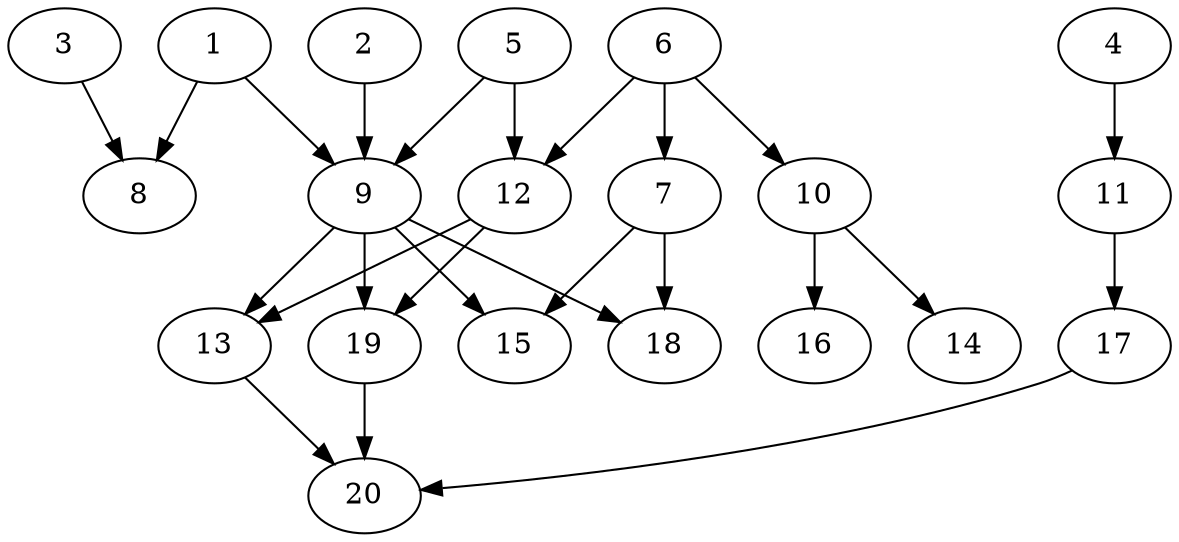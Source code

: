 // DAG automatically generated by daggen at Wed Jul 24 22:02:40 2019
// ./daggen --dot -n 20 --ccr 0.3 --fat 0.6 --regular 0.5 --density 0.5 --mindata 5242880 --maxdata 52428800 
digraph G {
  1 [size="37884587", alpha="0.12", expect_size="11365376"] 
  1 -> 8 [size ="11365376"]
  1 -> 9 [size ="11365376"]
  2 [size="43448320", alpha="0.01", expect_size="13034496"] 
  2 -> 9 [size ="13034496"]
  3 [size="24183467", alpha="0.06", expect_size="7255040"] 
  3 -> 8 [size ="7255040"]
  4 [size="21626880", alpha="0.20", expect_size="6488064"] 
  4 -> 11 [size ="6488064"]
  5 [size="110080000", alpha="0.06", expect_size="33024000"] 
  5 -> 9 [size ="33024000"]
  5 -> 12 [size ="33024000"]
  6 [size="19971413", alpha="0.12", expect_size="5991424"] 
  6 -> 7 [size ="5991424"]
  6 -> 10 [size ="5991424"]
  6 -> 12 [size ="5991424"]
  7 [size="78592000", alpha="0.06", expect_size="23577600"] 
  7 -> 15 [size ="23577600"]
  7 -> 18 [size ="23577600"]
  8 [size="164403200", alpha="0.10", expect_size="49320960"] 
  9 [size="100444160", alpha="0.09", expect_size="30133248"] 
  9 -> 13 [size ="30133248"]
  9 -> 15 [size ="30133248"]
  9 -> 18 [size ="30133248"]
  9 -> 19 [size ="30133248"]
  10 [size="43165013", alpha="0.03", expect_size="12949504"] 
  10 -> 14 [size ="12949504"]
  10 -> 16 [size ="12949504"]
  11 [size="159153493", alpha="0.17", expect_size="47746048"] 
  11 -> 17 [size ="47746048"]
  12 [size="99819520", alpha="0.14", expect_size="29945856"] 
  12 -> 13 [size ="29945856"]
  12 -> 19 [size ="29945856"]
  13 [size="109154987", alpha="0.09", expect_size="32746496"] 
  13 -> 20 [size ="32746496"]
  14 [size="152514560", alpha="0.01", expect_size="45754368"] 
  15 [size="149794133", alpha="0.00", expect_size="44938240"] 
  16 [size="40420693", alpha="0.03", expect_size="12126208"] 
  17 [size="135051947", alpha="0.13", expect_size="40515584"] 
  17 -> 20 [size ="40515584"]
  18 [size="28654933", alpha="0.18", expect_size="8596480"] 
  19 [size="107837440", alpha="0.15", expect_size="32351232"] 
  19 -> 20 [size ="32351232"]
  20 [size="19261440", alpha="0.04", expect_size="5778432"] 
}
